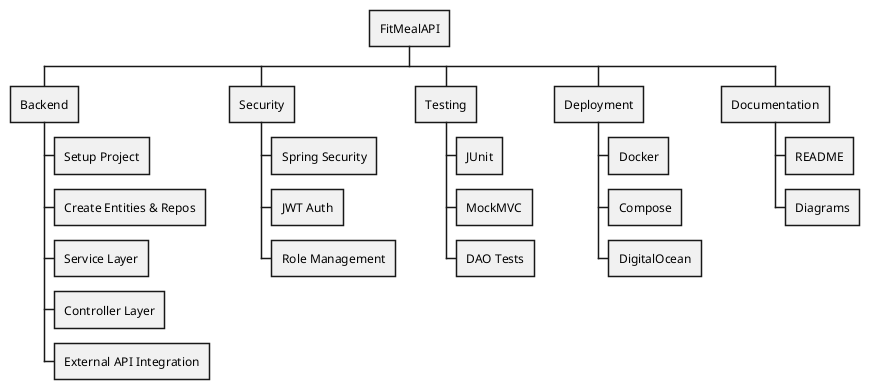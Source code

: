 @startwbs
'https://plantuml.com/wbs-diagram
* FitMealAPI
** Backend
*** Setup Project
*** Create Entities & Repos
*** Service Layer
*** Controller Layer
*** External API Integration
** Security
*** Spring Security
*** JWT Auth
*** Role Management
** Testing
*** JUnit
*** MockMVC
*** DAO Tests
** Deployment
*** Docker
*** Compose
*** DigitalOcean
** Documentation
*** README
*** Diagrams
@endwbs
